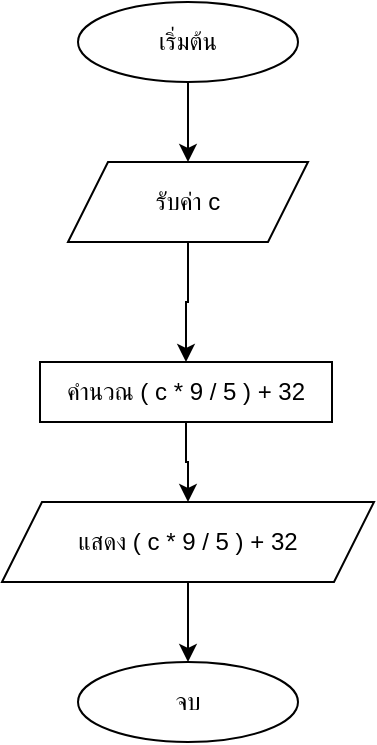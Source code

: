 <mxfile version="25.0.3">
  <diagram name="Page-1" id="heqzjo1ngZ2rzs1yOHM3">
    <mxGraphModel dx="1235" dy="614" grid="1" gridSize="10" guides="1" tooltips="1" connect="1" arrows="1" fold="1" page="1" pageScale="1" pageWidth="827" pageHeight="1169" math="0" shadow="0">
      <root>
        <mxCell id="0" />
        <mxCell id="1" parent="0" />
        <mxCell id="C_F6K7PvTIQdJkgAlZbM-1" value="" style="edgeStyle=orthogonalEdgeStyle;rounded=0;orthogonalLoop=1;jettySize=auto;html=1;" edge="1" parent="1" source="C_F6K7PvTIQdJkgAlZbM-2" target="C_F6K7PvTIQdJkgAlZbM-4">
          <mxGeometry relative="1" as="geometry" />
        </mxCell>
        <mxCell id="C_F6K7PvTIQdJkgAlZbM-2" value="เริ่มต้น" style="ellipse;whiteSpace=wrap;html=1;" vertex="1" parent="1">
          <mxGeometry x="359" y="30" width="110" height="40" as="geometry" />
        </mxCell>
        <mxCell id="C_F6K7PvTIQdJkgAlZbM-16" value="" style="edgeStyle=orthogonalEdgeStyle;rounded=0;orthogonalLoop=1;jettySize=auto;html=1;" edge="1" parent="1" source="C_F6K7PvTIQdJkgAlZbM-4" target="C_F6K7PvTIQdJkgAlZbM-10">
          <mxGeometry relative="1" as="geometry" />
        </mxCell>
        <mxCell id="C_F6K7PvTIQdJkgAlZbM-4" value="รับค่า c" style="shape=parallelogram;perimeter=parallelogramPerimeter;whiteSpace=wrap;html=1;fixedSize=1;" vertex="1" parent="1">
          <mxGeometry x="354" y="110" width="120" height="40" as="geometry" />
        </mxCell>
        <mxCell id="C_F6K7PvTIQdJkgAlZbM-9" value="" style="edgeStyle=orthogonalEdgeStyle;rounded=0;orthogonalLoop=1;jettySize=auto;html=1;" edge="1" parent="1" source="C_F6K7PvTIQdJkgAlZbM-10" target="C_F6K7PvTIQdJkgAlZbM-12">
          <mxGeometry relative="1" as="geometry" />
        </mxCell>
        <mxCell id="C_F6K7PvTIQdJkgAlZbM-10" value="คำนวณ ( c * 9 / 5 ) + 32" style="rounded=0;whiteSpace=wrap;html=1;" vertex="1" parent="1">
          <mxGeometry x="340" y="210" width="146" height="30" as="geometry" />
        </mxCell>
        <mxCell id="C_F6K7PvTIQdJkgAlZbM-11" value="" style="edgeStyle=orthogonalEdgeStyle;rounded=0;orthogonalLoop=1;jettySize=auto;html=1;" edge="1" parent="1" source="C_F6K7PvTIQdJkgAlZbM-12">
          <mxGeometry relative="1" as="geometry">
            <mxPoint x="414" y="360" as="targetPoint" />
          </mxGeometry>
        </mxCell>
        <mxCell id="C_F6K7PvTIQdJkgAlZbM-12" value="แสดง ( c * 9 / 5 ) + 32" style="shape=parallelogram;perimeter=parallelogramPerimeter;whiteSpace=wrap;html=1;fixedSize=1;" vertex="1" parent="1">
          <mxGeometry x="321" y="280" width="186" height="40" as="geometry" />
        </mxCell>
        <mxCell id="C_F6K7PvTIQdJkgAlZbM-15" value="จบ" style="ellipse;whiteSpace=wrap;html=1;" vertex="1" parent="1">
          <mxGeometry x="359" y="360" width="110" height="40" as="geometry" />
        </mxCell>
      </root>
    </mxGraphModel>
  </diagram>
</mxfile>
